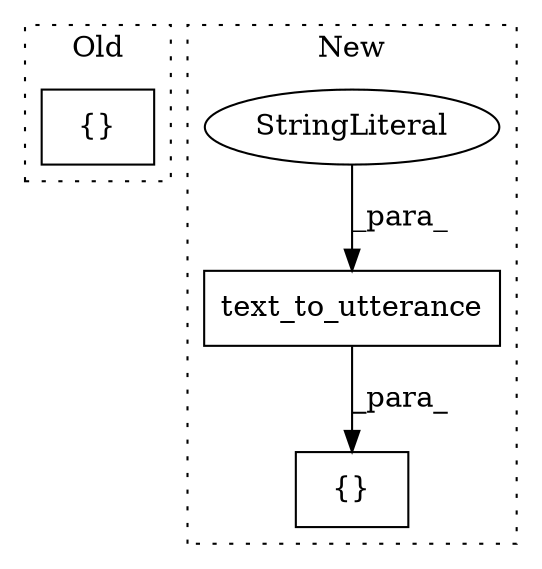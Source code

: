 digraph G {
subgraph cluster0 {
1 [label="{}" a="4" s="10113,10126" l="1,1" shape="box"];
label = "Old";
style="dotted";
}
subgraph cluster1 {
2 [label="text_to_utterance" a="32" s="10924,10954" l="18,1" shape="box"];
3 [label="{}" a="4" s="10923,10955" l="1,1" shape="box"];
4 [label="StringLiteral" a="45" s="10942" l="12" shape="ellipse"];
label = "New";
style="dotted";
}
2 -> 3 [label="_para_"];
4 -> 2 [label="_para_"];
}